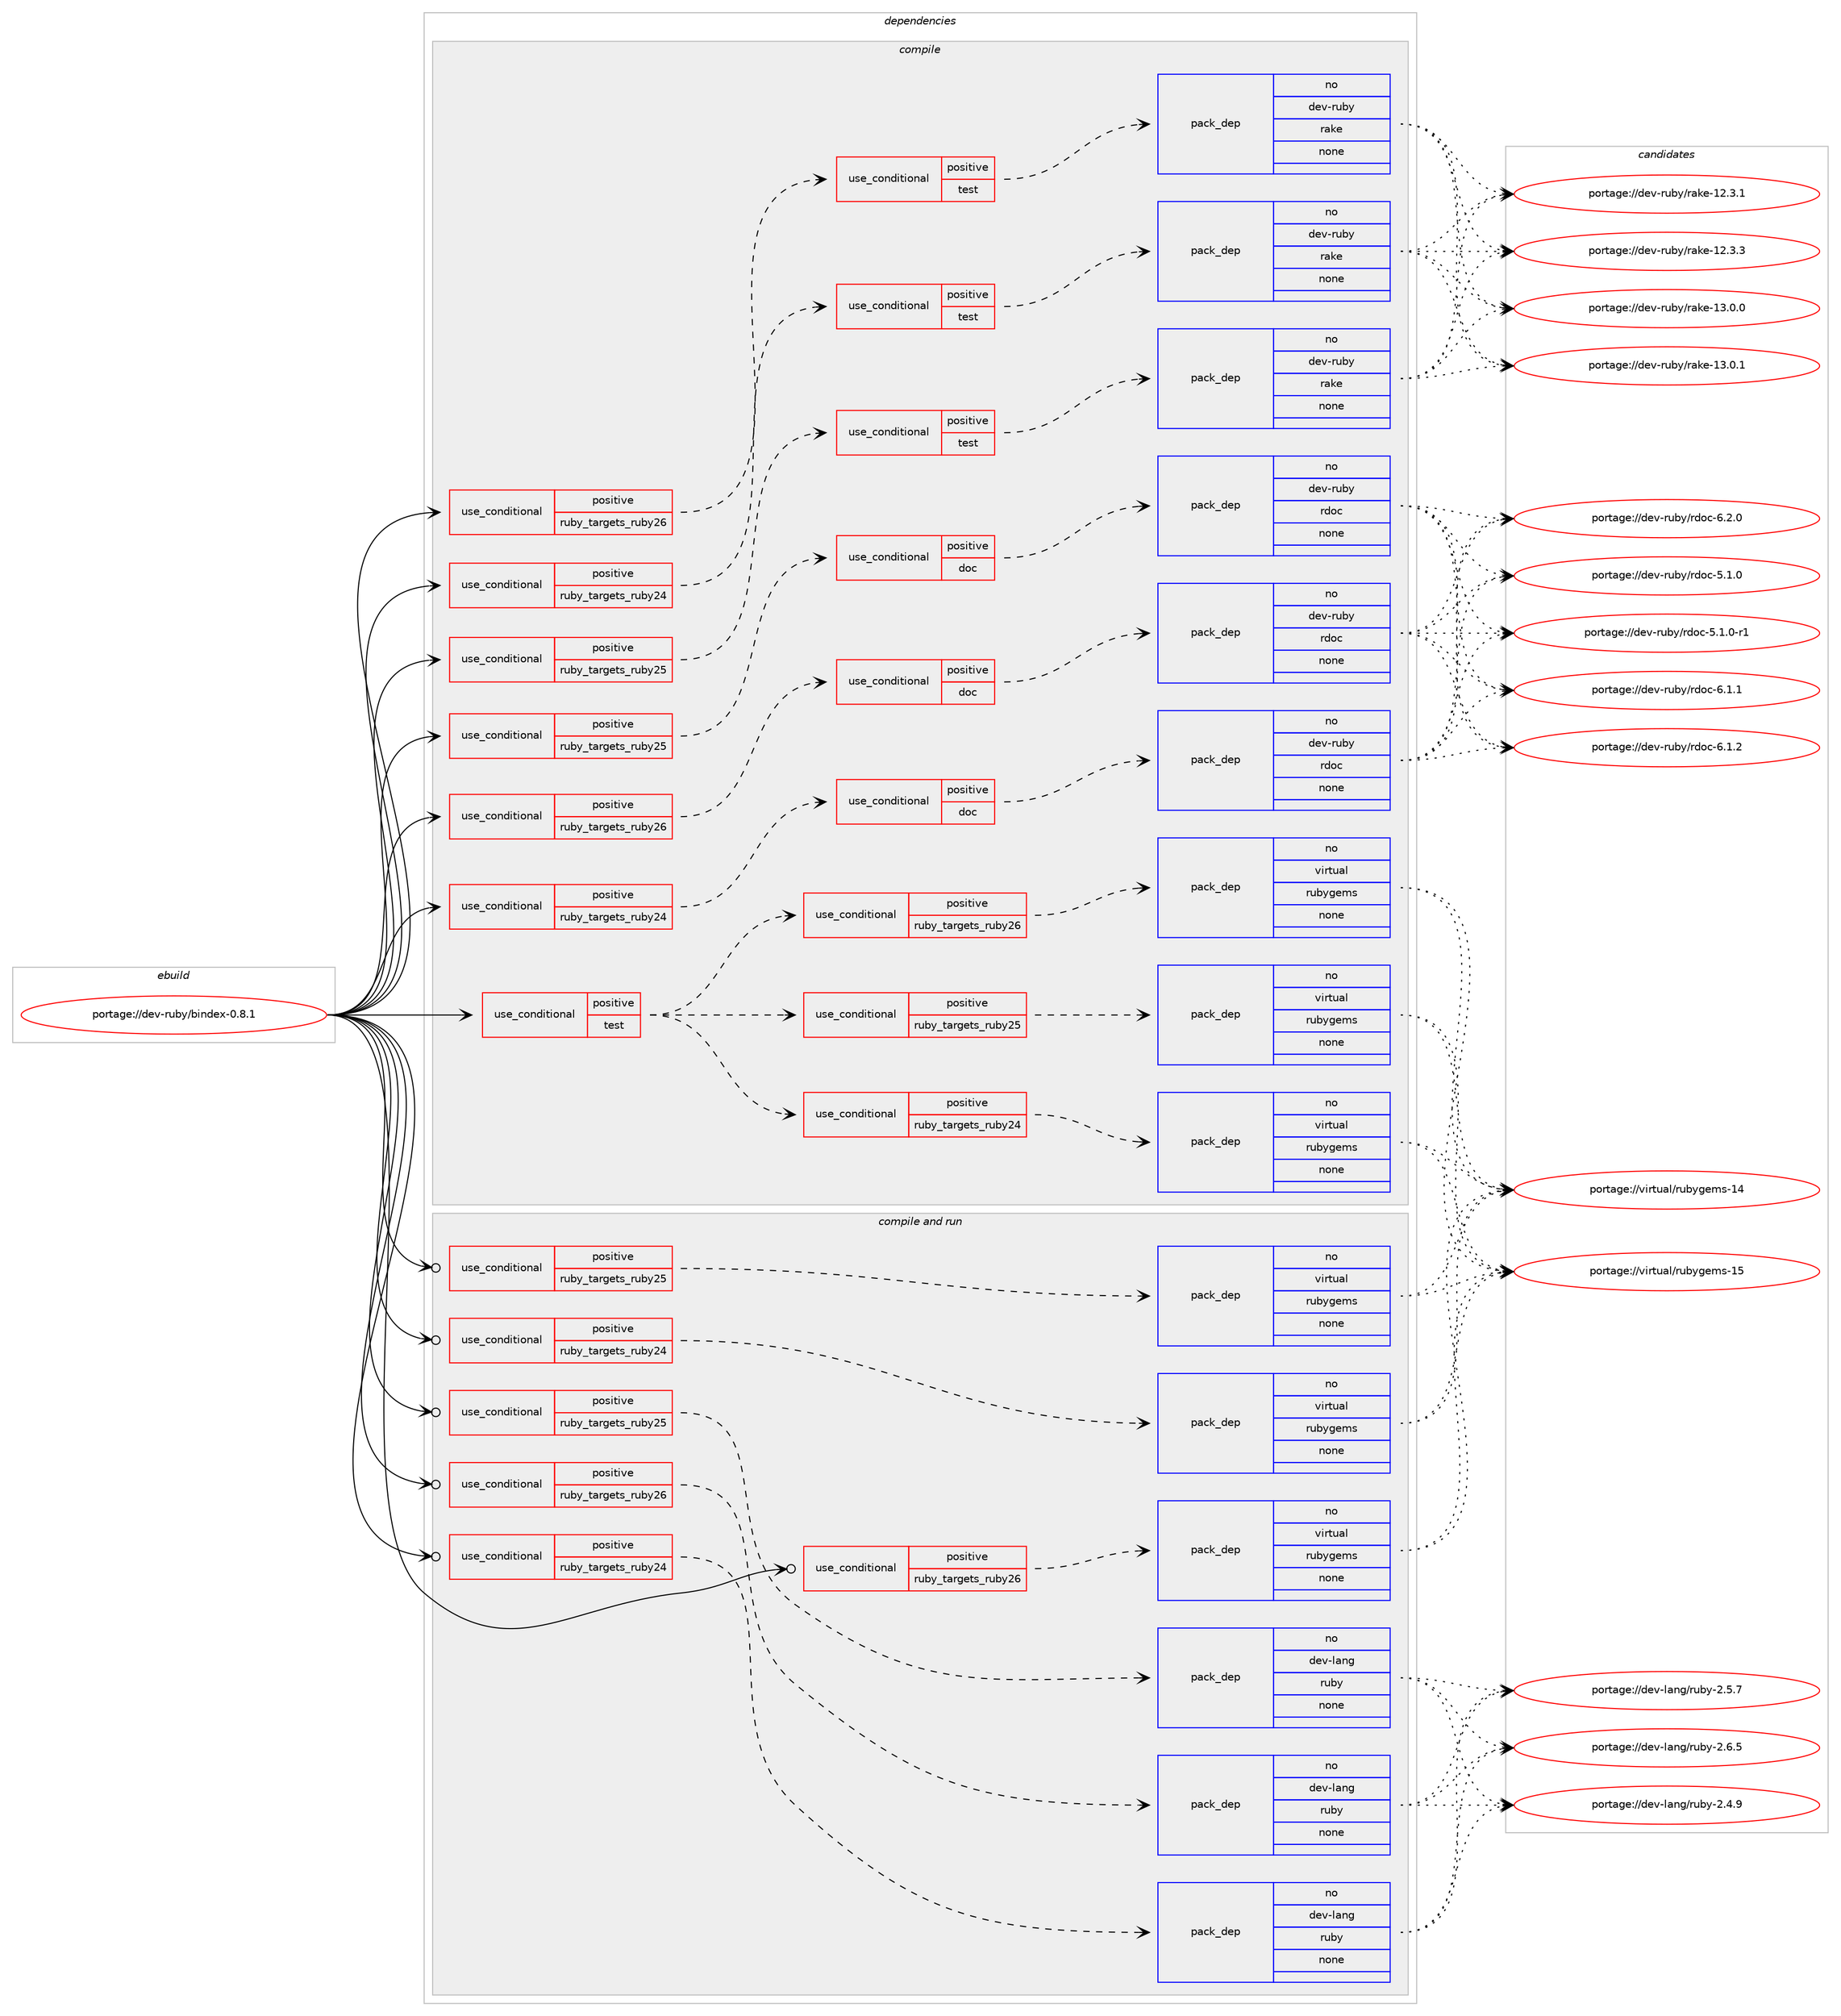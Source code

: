 digraph prolog {

# *************
# Graph options
# *************

newrank=true;
concentrate=true;
compound=true;
graph [rankdir=LR,fontname=Helvetica,fontsize=10,ranksep=1.5];#, ranksep=2.5, nodesep=0.2];
edge  [arrowhead=vee];
node  [fontname=Helvetica,fontsize=10];

# **********
# The ebuild
# **********

subgraph cluster_leftcol {
color=gray;
rank=same;
label=<<i>ebuild</i>>;
id [label="portage://dev-ruby/bindex-0.8.1", color=red, width=4, href="../dev-ruby/bindex-0.8.1.svg"];
}

# ****************
# The dependencies
# ****************

subgraph cluster_midcol {
color=gray;
label=<<i>dependencies</i>>;
subgraph cluster_compile {
fillcolor="#eeeeee";
style=filled;
label=<<i>compile</i>>;
subgraph cond48364 {
dependency213795 [label=<<TABLE BORDER="0" CELLBORDER="1" CELLSPACING="0" CELLPADDING="4"><TR><TD ROWSPAN="3" CELLPADDING="10">use_conditional</TD></TR><TR><TD>positive</TD></TR><TR><TD>ruby_targets_ruby24</TD></TR></TABLE>>, shape=none, color=red];
subgraph cond48365 {
dependency213796 [label=<<TABLE BORDER="0" CELLBORDER="1" CELLSPACING="0" CELLPADDING="4"><TR><TD ROWSPAN="3" CELLPADDING="10">use_conditional</TD></TR><TR><TD>positive</TD></TR><TR><TD>doc</TD></TR></TABLE>>, shape=none, color=red];
subgraph pack161959 {
dependency213797 [label=<<TABLE BORDER="0" CELLBORDER="1" CELLSPACING="0" CELLPADDING="4" WIDTH="220"><TR><TD ROWSPAN="6" CELLPADDING="30">pack_dep</TD></TR><TR><TD WIDTH="110">no</TD></TR><TR><TD>dev-ruby</TD></TR><TR><TD>rdoc</TD></TR><TR><TD>none</TD></TR><TR><TD></TD></TR></TABLE>>, shape=none, color=blue];
}
dependency213796:e -> dependency213797:w [weight=20,style="dashed",arrowhead="vee"];
}
dependency213795:e -> dependency213796:w [weight=20,style="dashed",arrowhead="vee"];
}
id:e -> dependency213795:w [weight=20,style="solid",arrowhead="vee"];
subgraph cond48366 {
dependency213798 [label=<<TABLE BORDER="0" CELLBORDER="1" CELLSPACING="0" CELLPADDING="4"><TR><TD ROWSPAN="3" CELLPADDING="10">use_conditional</TD></TR><TR><TD>positive</TD></TR><TR><TD>ruby_targets_ruby24</TD></TR></TABLE>>, shape=none, color=red];
subgraph cond48367 {
dependency213799 [label=<<TABLE BORDER="0" CELLBORDER="1" CELLSPACING="0" CELLPADDING="4"><TR><TD ROWSPAN="3" CELLPADDING="10">use_conditional</TD></TR><TR><TD>positive</TD></TR><TR><TD>test</TD></TR></TABLE>>, shape=none, color=red];
subgraph pack161960 {
dependency213800 [label=<<TABLE BORDER="0" CELLBORDER="1" CELLSPACING="0" CELLPADDING="4" WIDTH="220"><TR><TD ROWSPAN="6" CELLPADDING="30">pack_dep</TD></TR><TR><TD WIDTH="110">no</TD></TR><TR><TD>dev-ruby</TD></TR><TR><TD>rake</TD></TR><TR><TD>none</TD></TR><TR><TD></TD></TR></TABLE>>, shape=none, color=blue];
}
dependency213799:e -> dependency213800:w [weight=20,style="dashed",arrowhead="vee"];
}
dependency213798:e -> dependency213799:w [weight=20,style="dashed",arrowhead="vee"];
}
id:e -> dependency213798:w [weight=20,style="solid",arrowhead="vee"];
subgraph cond48368 {
dependency213801 [label=<<TABLE BORDER="0" CELLBORDER="1" CELLSPACING="0" CELLPADDING="4"><TR><TD ROWSPAN="3" CELLPADDING="10">use_conditional</TD></TR><TR><TD>positive</TD></TR><TR><TD>ruby_targets_ruby25</TD></TR></TABLE>>, shape=none, color=red];
subgraph cond48369 {
dependency213802 [label=<<TABLE BORDER="0" CELLBORDER="1" CELLSPACING="0" CELLPADDING="4"><TR><TD ROWSPAN="3" CELLPADDING="10">use_conditional</TD></TR><TR><TD>positive</TD></TR><TR><TD>doc</TD></TR></TABLE>>, shape=none, color=red];
subgraph pack161961 {
dependency213803 [label=<<TABLE BORDER="0" CELLBORDER="1" CELLSPACING="0" CELLPADDING="4" WIDTH="220"><TR><TD ROWSPAN="6" CELLPADDING="30">pack_dep</TD></TR><TR><TD WIDTH="110">no</TD></TR><TR><TD>dev-ruby</TD></TR><TR><TD>rdoc</TD></TR><TR><TD>none</TD></TR><TR><TD></TD></TR></TABLE>>, shape=none, color=blue];
}
dependency213802:e -> dependency213803:w [weight=20,style="dashed",arrowhead="vee"];
}
dependency213801:e -> dependency213802:w [weight=20,style="dashed",arrowhead="vee"];
}
id:e -> dependency213801:w [weight=20,style="solid",arrowhead="vee"];
subgraph cond48370 {
dependency213804 [label=<<TABLE BORDER="0" CELLBORDER="1" CELLSPACING="0" CELLPADDING="4"><TR><TD ROWSPAN="3" CELLPADDING="10">use_conditional</TD></TR><TR><TD>positive</TD></TR><TR><TD>ruby_targets_ruby25</TD></TR></TABLE>>, shape=none, color=red];
subgraph cond48371 {
dependency213805 [label=<<TABLE BORDER="0" CELLBORDER="1" CELLSPACING="0" CELLPADDING="4"><TR><TD ROWSPAN="3" CELLPADDING="10">use_conditional</TD></TR><TR><TD>positive</TD></TR><TR><TD>test</TD></TR></TABLE>>, shape=none, color=red];
subgraph pack161962 {
dependency213806 [label=<<TABLE BORDER="0" CELLBORDER="1" CELLSPACING="0" CELLPADDING="4" WIDTH="220"><TR><TD ROWSPAN="6" CELLPADDING="30">pack_dep</TD></TR><TR><TD WIDTH="110">no</TD></TR><TR><TD>dev-ruby</TD></TR><TR><TD>rake</TD></TR><TR><TD>none</TD></TR><TR><TD></TD></TR></TABLE>>, shape=none, color=blue];
}
dependency213805:e -> dependency213806:w [weight=20,style="dashed",arrowhead="vee"];
}
dependency213804:e -> dependency213805:w [weight=20,style="dashed",arrowhead="vee"];
}
id:e -> dependency213804:w [weight=20,style="solid",arrowhead="vee"];
subgraph cond48372 {
dependency213807 [label=<<TABLE BORDER="0" CELLBORDER="1" CELLSPACING="0" CELLPADDING="4"><TR><TD ROWSPAN="3" CELLPADDING="10">use_conditional</TD></TR><TR><TD>positive</TD></TR><TR><TD>ruby_targets_ruby26</TD></TR></TABLE>>, shape=none, color=red];
subgraph cond48373 {
dependency213808 [label=<<TABLE BORDER="0" CELLBORDER="1" CELLSPACING="0" CELLPADDING="4"><TR><TD ROWSPAN="3" CELLPADDING="10">use_conditional</TD></TR><TR><TD>positive</TD></TR><TR><TD>doc</TD></TR></TABLE>>, shape=none, color=red];
subgraph pack161963 {
dependency213809 [label=<<TABLE BORDER="0" CELLBORDER="1" CELLSPACING="0" CELLPADDING="4" WIDTH="220"><TR><TD ROWSPAN="6" CELLPADDING="30">pack_dep</TD></TR><TR><TD WIDTH="110">no</TD></TR><TR><TD>dev-ruby</TD></TR><TR><TD>rdoc</TD></TR><TR><TD>none</TD></TR><TR><TD></TD></TR></TABLE>>, shape=none, color=blue];
}
dependency213808:e -> dependency213809:w [weight=20,style="dashed",arrowhead="vee"];
}
dependency213807:e -> dependency213808:w [weight=20,style="dashed",arrowhead="vee"];
}
id:e -> dependency213807:w [weight=20,style="solid",arrowhead="vee"];
subgraph cond48374 {
dependency213810 [label=<<TABLE BORDER="0" CELLBORDER="1" CELLSPACING="0" CELLPADDING="4"><TR><TD ROWSPAN="3" CELLPADDING="10">use_conditional</TD></TR><TR><TD>positive</TD></TR><TR><TD>ruby_targets_ruby26</TD></TR></TABLE>>, shape=none, color=red];
subgraph cond48375 {
dependency213811 [label=<<TABLE BORDER="0" CELLBORDER="1" CELLSPACING="0" CELLPADDING="4"><TR><TD ROWSPAN="3" CELLPADDING="10">use_conditional</TD></TR><TR><TD>positive</TD></TR><TR><TD>test</TD></TR></TABLE>>, shape=none, color=red];
subgraph pack161964 {
dependency213812 [label=<<TABLE BORDER="0" CELLBORDER="1" CELLSPACING="0" CELLPADDING="4" WIDTH="220"><TR><TD ROWSPAN="6" CELLPADDING="30">pack_dep</TD></TR><TR><TD WIDTH="110">no</TD></TR><TR><TD>dev-ruby</TD></TR><TR><TD>rake</TD></TR><TR><TD>none</TD></TR><TR><TD></TD></TR></TABLE>>, shape=none, color=blue];
}
dependency213811:e -> dependency213812:w [weight=20,style="dashed",arrowhead="vee"];
}
dependency213810:e -> dependency213811:w [weight=20,style="dashed",arrowhead="vee"];
}
id:e -> dependency213810:w [weight=20,style="solid",arrowhead="vee"];
subgraph cond48376 {
dependency213813 [label=<<TABLE BORDER="0" CELLBORDER="1" CELLSPACING="0" CELLPADDING="4"><TR><TD ROWSPAN="3" CELLPADDING="10">use_conditional</TD></TR><TR><TD>positive</TD></TR><TR><TD>test</TD></TR></TABLE>>, shape=none, color=red];
subgraph cond48377 {
dependency213814 [label=<<TABLE BORDER="0" CELLBORDER="1" CELLSPACING="0" CELLPADDING="4"><TR><TD ROWSPAN="3" CELLPADDING="10">use_conditional</TD></TR><TR><TD>positive</TD></TR><TR><TD>ruby_targets_ruby24</TD></TR></TABLE>>, shape=none, color=red];
subgraph pack161965 {
dependency213815 [label=<<TABLE BORDER="0" CELLBORDER="1" CELLSPACING="0" CELLPADDING="4" WIDTH="220"><TR><TD ROWSPAN="6" CELLPADDING="30">pack_dep</TD></TR><TR><TD WIDTH="110">no</TD></TR><TR><TD>virtual</TD></TR><TR><TD>rubygems</TD></TR><TR><TD>none</TD></TR><TR><TD></TD></TR></TABLE>>, shape=none, color=blue];
}
dependency213814:e -> dependency213815:w [weight=20,style="dashed",arrowhead="vee"];
}
dependency213813:e -> dependency213814:w [weight=20,style="dashed",arrowhead="vee"];
subgraph cond48378 {
dependency213816 [label=<<TABLE BORDER="0" CELLBORDER="1" CELLSPACING="0" CELLPADDING="4"><TR><TD ROWSPAN="3" CELLPADDING="10">use_conditional</TD></TR><TR><TD>positive</TD></TR><TR><TD>ruby_targets_ruby25</TD></TR></TABLE>>, shape=none, color=red];
subgraph pack161966 {
dependency213817 [label=<<TABLE BORDER="0" CELLBORDER="1" CELLSPACING="0" CELLPADDING="4" WIDTH="220"><TR><TD ROWSPAN="6" CELLPADDING="30">pack_dep</TD></TR><TR><TD WIDTH="110">no</TD></TR><TR><TD>virtual</TD></TR><TR><TD>rubygems</TD></TR><TR><TD>none</TD></TR><TR><TD></TD></TR></TABLE>>, shape=none, color=blue];
}
dependency213816:e -> dependency213817:w [weight=20,style="dashed",arrowhead="vee"];
}
dependency213813:e -> dependency213816:w [weight=20,style="dashed",arrowhead="vee"];
subgraph cond48379 {
dependency213818 [label=<<TABLE BORDER="0" CELLBORDER="1" CELLSPACING="0" CELLPADDING="4"><TR><TD ROWSPAN="3" CELLPADDING="10">use_conditional</TD></TR><TR><TD>positive</TD></TR><TR><TD>ruby_targets_ruby26</TD></TR></TABLE>>, shape=none, color=red];
subgraph pack161967 {
dependency213819 [label=<<TABLE BORDER="0" CELLBORDER="1" CELLSPACING="0" CELLPADDING="4" WIDTH="220"><TR><TD ROWSPAN="6" CELLPADDING="30">pack_dep</TD></TR><TR><TD WIDTH="110">no</TD></TR><TR><TD>virtual</TD></TR><TR><TD>rubygems</TD></TR><TR><TD>none</TD></TR><TR><TD></TD></TR></TABLE>>, shape=none, color=blue];
}
dependency213818:e -> dependency213819:w [weight=20,style="dashed",arrowhead="vee"];
}
dependency213813:e -> dependency213818:w [weight=20,style="dashed",arrowhead="vee"];
}
id:e -> dependency213813:w [weight=20,style="solid",arrowhead="vee"];
}
subgraph cluster_compileandrun {
fillcolor="#eeeeee";
style=filled;
label=<<i>compile and run</i>>;
subgraph cond48380 {
dependency213820 [label=<<TABLE BORDER="0" CELLBORDER="1" CELLSPACING="0" CELLPADDING="4"><TR><TD ROWSPAN="3" CELLPADDING="10">use_conditional</TD></TR><TR><TD>positive</TD></TR><TR><TD>ruby_targets_ruby24</TD></TR></TABLE>>, shape=none, color=red];
subgraph pack161968 {
dependency213821 [label=<<TABLE BORDER="0" CELLBORDER="1" CELLSPACING="0" CELLPADDING="4" WIDTH="220"><TR><TD ROWSPAN="6" CELLPADDING="30">pack_dep</TD></TR><TR><TD WIDTH="110">no</TD></TR><TR><TD>dev-lang</TD></TR><TR><TD>ruby</TD></TR><TR><TD>none</TD></TR><TR><TD></TD></TR></TABLE>>, shape=none, color=blue];
}
dependency213820:e -> dependency213821:w [weight=20,style="dashed",arrowhead="vee"];
}
id:e -> dependency213820:w [weight=20,style="solid",arrowhead="odotvee"];
subgraph cond48381 {
dependency213822 [label=<<TABLE BORDER="0" CELLBORDER="1" CELLSPACING="0" CELLPADDING="4"><TR><TD ROWSPAN="3" CELLPADDING="10">use_conditional</TD></TR><TR><TD>positive</TD></TR><TR><TD>ruby_targets_ruby24</TD></TR></TABLE>>, shape=none, color=red];
subgraph pack161969 {
dependency213823 [label=<<TABLE BORDER="0" CELLBORDER="1" CELLSPACING="0" CELLPADDING="4" WIDTH="220"><TR><TD ROWSPAN="6" CELLPADDING="30">pack_dep</TD></TR><TR><TD WIDTH="110">no</TD></TR><TR><TD>virtual</TD></TR><TR><TD>rubygems</TD></TR><TR><TD>none</TD></TR><TR><TD></TD></TR></TABLE>>, shape=none, color=blue];
}
dependency213822:e -> dependency213823:w [weight=20,style="dashed",arrowhead="vee"];
}
id:e -> dependency213822:w [weight=20,style="solid",arrowhead="odotvee"];
subgraph cond48382 {
dependency213824 [label=<<TABLE BORDER="0" CELLBORDER="1" CELLSPACING="0" CELLPADDING="4"><TR><TD ROWSPAN="3" CELLPADDING="10">use_conditional</TD></TR><TR><TD>positive</TD></TR><TR><TD>ruby_targets_ruby25</TD></TR></TABLE>>, shape=none, color=red];
subgraph pack161970 {
dependency213825 [label=<<TABLE BORDER="0" CELLBORDER="1" CELLSPACING="0" CELLPADDING="4" WIDTH="220"><TR><TD ROWSPAN="6" CELLPADDING="30">pack_dep</TD></TR><TR><TD WIDTH="110">no</TD></TR><TR><TD>dev-lang</TD></TR><TR><TD>ruby</TD></TR><TR><TD>none</TD></TR><TR><TD></TD></TR></TABLE>>, shape=none, color=blue];
}
dependency213824:e -> dependency213825:w [weight=20,style="dashed",arrowhead="vee"];
}
id:e -> dependency213824:w [weight=20,style="solid",arrowhead="odotvee"];
subgraph cond48383 {
dependency213826 [label=<<TABLE BORDER="0" CELLBORDER="1" CELLSPACING="0" CELLPADDING="4"><TR><TD ROWSPAN="3" CELLPADDING="10">use_conditional</TD></TR><TR><TD>positive</TD></TR><TR><TD>ruby_targets_ruby25</TD></TR></TABLE>>, shape=none, color=red];
subgraph pack161971 {
dependency213827 [label=<<TABLE BORDER="0" CELLBORDER="1" CELLSPACING="0" CELLPADDING="4" WIDTH="220"><TR><TD ROWSPAN="6" CELLPADDING="30">pack_dep</TD></TR><TR><TD WIDTH="110">no</TD></TR><TR><TD>virtual</TD></TR><TR><TD>rubygems</TD></TR><TR><TD>none</TD></TR><TR><TD></TD></TR></TABLE>>, shape=none, color=blue];
}
dependency213826:e -> dependency213827:w [weight=20,style="dashed",arrowhead="vee"];
}
id:e -> dependency213826:w [weight=20,style="solid",arrowhead="odotvee"];
subgraph cond48384 {
dependency213828 [label=<<TABLE BORDER="0" CELLBORDER="1" CELLSPACING="0" CELLPADDING="4"><TR><TD ROWSPAN="3" CELLPADDING="10">use_conditional</TD></TR><TR><TD>positive</TD></TR><TR><TD>ruby_targets_ruby26</TD></TR></TABLE>>, shape=none, color=red];
subgraph pack161972 {
dependency213829 [label=<<TABLE BORDER="0" CELLBORDER="1" CELLSPACING="0" CELLPADDING="4" WIDTH="220"><TR><TD ROWSPAN="6" CELLPADDING="30">pack_dep</TD></TR><TR><TD WIDTH="110">no</TD></TR><TR><TD>dev-lang</TD></TR><TR><TD>ruby</TD></TR><TR><TD>none</TD></TR><TR><TD></TD></TR></TABLE>>, shape=none, color=blue];
}
dependency213828:e -> dependency213829:w [weight=20,style="dashed",arrowhead="vee"];
}
id:e -> dependency213828:w [weight=20,style="solid",arrowhead="odotvee"];
subgraph cond48385 {
dependency213830 [label=<<TABLE BORDER="0" CELLBORDER="1" CELLSPACING="0" CELLPADDING="4"><TR><TD ROWSPAN="3" CELLPADDING="10">use_conditional</TD></TR><TR><TD>positive</TD></TR><TR><TD>ruby_targets_ruby26</TD></TR></TABLE>>, shape=none, color=red];
subgraph pack161973 {
dependency213831 [label=<<TABLE BORDER="0" CELLBORDER="1" CELLSPACING="0" CELLPADDING="4" WIDTH="220"><TR><TD ROWSPAN="6" CELLPADDING="30">pack_dep</TD></TR><TR><TD WIDTH="110">no</TD></TR><TR><TD>virtual</TD></TR><TR><TD>rubygems</TD></TR><TR><TD>none</TD></TR><TR><TD></TD></TR></TABLE>>, shape=none, color=blue];
}
dependency213830:e -> dependency213831:w [weight=20,style="dashed",arrowhead="vee"];
}
id:e -> dependency213830:w [weight=20,style="solid",arrowhead="odotvee"];
}
subgraph cluster_run {
fillcolor="#eeeeee";
style=filled;
label=<<i>run</i>>;
}
}

# **************
# The candidates
# **************

subgraph cluster_choices {
rank=same;
color=gray;
label=<<i>candidates</i>>;

subgraph choice161959 {
color=black;
nodesep=1;
choiceportage10010111845114117981214711410011199455346494648 [label="portage://dev-ruby/rdoc-5.1.0", color=red, width=4,href="../dev-ruby/rdoc-5.1.0.svg"];
choiceportage100101118451141179812147114100111994553464946484511449 [label="portage://dev-ruby/rdoc-5.1.0-r1", color=red, width=4,href="../dev-ruby/rdoc-5.1.0-r1.svg"];
choiceportage10010111845114117981214711410011199455446494649 [label="portage://dev-ruby/rdoc-6.1.1", color=red, width=4,href="../dev-ruby/rdoc-6.1.1.svg"];
choiceportage10010111845114117981214711410011199455446494650 [label="portage://dev-ruby/rdoc-6.1.2", color=red, width=4,href="../dev-ruby/rdoc-6.1.2.svg"];
choiceportage10010111845114117981214711410011199455446504648 [label="portage://dev-ruby/rdoc-6.2.0", color=red, width=4,href="../dev-ruby/rdoc-6.2.0.svg"];
dependency213797:e -> choiceportage10010111845114117981214711410011199455346494648:w [style=dotted,weight="100"];
dependency213797:e -> choiceportage100101118451141179812147114100111994553464946484511449:w [style=dotted,weight="100"];
dependency213797:e -> choiceportage10010111845114117981214711410011199455446494649:w [style=dotted,weight="100"];
dependency213797:e -> choiceportage10010111845114117981214711410011199455446494650:w [style=dotted,weight="100"];
dependency213797:e -> choiceportage10010111845114117981214711410011199455446504648:w [style=dotted,weight="100"];
}
subgraph choice161960 {
color=black;
nodesep=1;
choiceportage1001011184511411798121471149710710145495046514649 [label="portage://dev-ruby/rake-12.3.1", color=red, width=4,href="../dev-ruby/rake-12.3.1.svg"];
choiceportage1001011184511411798121471149710710145495046514651 [label="portage://dev-ruby/rake-12.3.3", color=red, width=4,href="../dev-ruby/rake-12.3.3.svg"];
choiceportage1001011184511411798121471149710710145495146484648 [label="portage://dev-ruby/rake-13.0.0", color=red, width=4,href="../dev-ruby/rake-13.0.0.svg"];
choiceportage1001011184511411798121471149710710145495146484649 [label="portage://dev-ruby/rake-13.0.1", color=red, width=4,href="../dev-ruby/rake-13.0.1.svg"];
dependency213800:e -> choiceportage1001011184511411798121471149710710145495046514649:w [style=dotted,weight="100"];
dependency213800:e -> choiceportage1001011184511411798121471149710710145495046514651:w [style=dotted,weight="100"];
dependency213800:e -> choiceportage1001011184511411798121471149710710145495146484648:w [style=dotted,weight="100"];
dependency213800:e -> choiceportage1001011184511411798121471149710710145495146484649:w [style=dotted,weight="100"];
}
subgraph choice161961 {
color=black;
nodesep=1;
choiceportage10010111845114117981214711410011199455346494648 [label="portage://dev-ruby/rdoc-5.1.0", color=red, width=4,href="../dev-ruby/rdoc-5.1.0.svg"];
choiceportage100101118451141179812147114100111994553464946484511449 [label="portage://dev-ruby/rdoc-5.1.0-r1", color=red, width=4,href="../dev-ruby/rdoc-5.1.0-r1.svg"];
choiceportage10010111845114117981214711410011199455446494649 [label="portage://dev-ruby/rdoc-6.1.1", color=red, width=4,href="../dev-ruby/rdoc-6.1.1.svg"];
choiceportage10010111845114117981214711410011199455446494650 [label="portage://dev-ruby/rdoc-6.1.2", color=red, width=4,href="../dev-ruby/rdoc-6.1.2.svg"];
choiceportage10010111845114117981214711410011199455446504648 [label="portage://dev-ruby/rdoc-6.2.0", color=red, width=4,href="../dev-ruby/rdoc-6.2.0.svg"];
dependency213803:e -> choiceportage10010111845114117981214711410011199455346494648:w [style=dotted,weight="100"];
dependency213803:e -> choiceportage100101118451141179812147114100111994553464946484511449:w [style=dotted,weight="100"];
dependency213803:e -> choiceportage10010111845114117981214711410011199455446494649:w [style=dotted,weight="100"];
dependency213803:e -> choiceportage10010111845114117981214711410011199455446494650:w [style=dotted,weight="100"];
dependency213803:e -> choiceportage10010111845114117981214711410011199455446504648:w [style=dotted,weight="100"];
}
subgraph choice161962 {
color=black;
nodesep=1;
choiceportage1001011184511411798121471149710710145495046514649 [label="portage://dev-ruby/rake-12.3.1", color=red, width=4,href="../dev-ruby/rake-12.3.1.svg"];
choiceportage1001011184511411798121471149710710145495046514651 [label="portage://dev-ruby/rake-12.3.3", color=red, width=4,href="../dev-ruby/rake-12.3.3.svg"];
choiceportage1001011184511411798121471149710710145495146484648 [label="portage://dev-ruby/rake-13.0.0", color=red, width=4,href="../dev-ruby/rake-13.0.0.svg"];
choiceportage1001011184511411798121471149710710145495146484649 [label="portage://dev-ruby/rake-13.0.1", color=red, width=4,href="../dev-ruby/rake-13.0.1.svg"];
dependency213806:e -> choiceportage1001011184511411798121471149710710145495046514649:w [style=dotted,weight="100"];
dependency213806:e -> choiceportage1001011184511411798121471149710710145495046514651:w [style=dotted,weight="100"];
dependency213806:e -> choiceportage1001011184511411798121471149710710145495146484648:w [style=dotted,weight="100"];
dependency213806:e -> choiceportage1001011184511411798121471149710710145495146484649:w [style=dotted,weight="100"];
}
subgraph choice161963 {
color=black;
nodesep=1;
choiceportage10010111845114117981214711410011199455346494648 [label="portage://dev-ruby/rdoc-5.1.0", color=red, width=4,href="../dev-ruby/rdoc-5.1.0.svg"];
choiceportage100101118451141179812147114100111994553464946484511449 [label="portage://dev-ruby/rdoc-5.1.0-r1", color=red, width=4,href="../dev-ruby/rdoc-5.1.0-r1.svg"];
choiceportage10010111845114117981214711410011199455446494649 [label="portage://dev-ruby/rdoc-6.1.1", color=red, width=4,href="../dev-ruby/rdoc-6.1.1.svg"];
choiceportage10010111845114117981214711410011199455446494650 [label="portage://dev-ruby/rdoc-6.1.2", color=red, width=4,href="../dev-ruby/rdoc-6.1.2.svg"];
choiceportage10010111845114117981214711410011199455446504648 [label="portage://dev-ruby/rdoc-6.2.0", color=red, width=4,href="../dev-ruby/rdoc-6.2.0.svg"];
dependency213809:e -> choiceportage10010111845114117981214711410011199455346494648:w [style=dotted,weight="100"];
dependency213809:e -> choiceportage100101118451141179812147114100111994553464946484511449:w [style=dotted,weight="100"];
dependency213809:e -> choiceportage10010111845114117981214711410011199455446494649:w [style=dotted,weight="100"];
dependency213809:e -> choiceportage10010111845114117981214711410011199455446494650:w [style=dotted,weight="100"];
dependency213809:e -> choiceportage10010111845114117981214711410011199455446504648:w [style=dotted,weight="100"];
}
subgraph choice161964 {
color=black;
nodesep=1;
choiceportage1001011184511411798121471149710710145495046514649 [label="portage://dev-ruby/rake-12.3.1", color=red, width=4,href="../dev-ruby/rake-12.3.1.svg"];
choiceportage1001011184511411798121471149710710145495046514651 [label="portage://dev-ruby/rake-12.3.3", color=red, width=4,href="../dev-ruby/rake-12.3.3.svg"];
choiceportage1001011184511411798121471149710710145495146484648 [label="portage://dev-ruby/rake-13.0.0", color=red, width=4,href="../dev-ruby/rake-13.0.0.svg"];
choiceportage1001011184511411798121471149710710145495146484649 [label="portage://dev-ruby/rake-13.0.1", color=red, width=4,href="../dev-ruby/rake-13.0.1.svg"];
dependency213812:e -> choiceportage1001011184511411798121471149710710145495046514649:w [style=dotted,weight="100"];
dependency213812:e -> choiceportage1001011184511411798121471149710710145495046514651:w [style=dotted,weight="100"];
dependency213812:e -> choiceportage1001011184511411798121471149710710145495146484648:w [style=dotted,weight="100"];
dependency213812:e -> choiceportage1001011184511411798121471149710710145495146484649:w [style=dotted,weight="100"];
}
subgraph choice161965 {
color=black;
nodesep=1;
choiceportage118105114116117971084711411798121103101109115454952 [label="portage://virtual/rubygems-14", color=red, width=4,href="../virtual/rubygems-14.svg"];
choiceportage118105114116117971084711411798121103101109115454953 [label="portage://virtual/rubygems-15", color=red, width=4,href="../virtual/rubygems-15.svg"];
dependency213815:e -> choiceportage118105114116117971084711411798121103101109115454952:w [style=dotted,weight="100"];
dependency213815:e -> choiceportage118105114116117971084711411798121103101109115454953:w [style=dotted,weight="100"];
}
subgraph choice161966 {
color=black;
nodesep=1;
choiceportage118105114116117971084711411798121103101109115454952 [label="portage://virtual/rubygems-14", color=red, width=4,href="../virtual/rubygems-14.svg"];
choiceportage118105114116117971084711411798121103101109115454953 [label="portage://virtual/rubygems-15", color=red, width=4,href="../virtual/rubygems-15.svg"];
dependency213817:e -> choiceportage118105114116117971084711411798121103101109115454952:w [style=dotted,weight="100"];
dependency213817:e -> choiceportage118105114116117971084711411798121103101109115454953:w [style=dotted,weight="100"];
}
subgraph choice161967 {
color=black;
nodesep=1;
choiceportage118105114116117971084711411798121103101109115454952 [label="portage://virtual/rubygems-14", color=red, width=4,href="../virtual/rubygems-14.svg"];
choiceportage118105114116117971084711411798121103101109115454953 [label="portage://virtual/rubygems-15", color=red, width=4,href="../virtual/rubygems-15.svg"];
dependency213819:e -> choiceportage118105114116117971084711411798121103101109115454952:w [style=dotted,weight="100"];
dependency213819:e -> choiceportage118105114116117971084711411798121103101109115454953:w [style=dotted,weight="100"];
}
subgraph choice161968 {
color=black;
nodesep=1;
choiceportage10010111845108971101034711411798121455046524657 [label="portage://dev-lang/ruby-2.4.9", color=red, width=4,href="../dev-lang/ruby-2.4.9.svg"];
choiceportage10010111845108971101034711411798121455046534655 [label="portage://dev-lang/ruby-2.5.7", color=red, width=4,href="../dev-lang/ruby-2.5.7.svg"];
choiceportage10010111845108971101034711411798121455046544653 [label="portage://dev-lang/ruby-2.6.5", color=red, width=4,href="../dev-lang/ruby-2.6.5.svg"];
dependency213821:e -> choiceportage10010111845108971101034711411798121455046524657:w [style=dotted,weight="100"];
dependency213821:e -> choiceportage10010111845108971101034711411798121455046534655:w [style=dotted,weight="100"];
dependency213821:e -> choiceportage10010111845108971101034711411798121455046544653:w [style=dotted,weight="100"];
}
subgraph choice161969 {
color=black;
nodesep=1;
choiceportage118105114116117971084711411798121103101109115454952 [label="portage://virtual/rubygems-14", color=red, width=4,href="../virtual/rubygems-14.svg"];
choiceportage118105114116117971084711411798121103101109115454953 [label="portage://virtual/rubygems-15", color=red, width=4,href="../virtual/rubygems-15.svg"];
dependency213823:e -> choiceportage118105114116117971084711411798121103101109115454952:w [style=dotted,weight="100"];
dependency213823:e -> choiceportage118105114116117971084711411798121103101109115454953:w [style=dotted,weight="100"];
}
subgraph choice161970 {
color=black;
nodesep=1;
choiceportage10010111845108971101034711411798121455046524657 [label="portage://dev-lang/ruby-2.4.9", color=red, width=4,href="../dev-lang/ruby-2.4.9.svg"];
choiceportage10010111845108971101034711411798121455046534655 [label="portage://dev-lang/ruby-2.5.7", color=red, width=4,href="../dev-lang/ruby-2.5.7.svg"];
choiceportage10010111845108971101034711411798121455046544653 [label="portage://dev-lang/ruby-2.6.5", color=red, width=4,href="../dev-lang/ruby-2.6.5.svg"];
dependency213825:e -> choiceportage10010111845108971101034711411798121455046524657:w [style=dotted,weight="100"];
dependency213825:e -> choiceportage10010111845108971101034711411798121455046534655:w [style=dotted,weight="100"];
dependency213825:e -> choiceportage10010111845108971101034711411798121455046544653:w [style=dotted,weight="100"];
}
subgraph choice161971 {
color=black;
nodesep=1;
choiceportage118105114116117971084711411798121103101109115454952 [label="portage://virtual/rubygems-14", color=red, width=4,href="../virtual/rubygems-14.svg"];
choiceportage118105114116117971084711411798121103101109115454953 [label="portage://virtual/rubygems-15", color=red, width=4,href="../virtual/rubygems-15.svg"];
dependency213827:e -> choiceportage118105114116117971084711411798121103101109115454952:w [style=dotted,weight="100"];
dependency213827:e -> choiceportage118105114116117971084711411798121103101109115454953:w [style=dotted,weight="100"];
}
subgraph choice161972 {
color=black;
nodesep=1;
choiceportage10010111845108971101034711411798121455046524657 [label="portage://dev-lang/ruby-2.4.9", color=red, width=4,href="../dev-lang/ruby-2.4.9.svg"];
choiceportage10010111845108971101034711411798121455046534655 [label="portage://dev-lang/ruby-2.5.7", color=red, width=4,href="../dev-lang/ruby-2.5.7.svg"];
choiceportage10010111845108971101034711411798121455046544653 [label="portage://dev-lang/ruby-2.6.5", color=red, width=4,href="../dev-lang/ruby-2.6.5.svg"];
dependency213829:e -> choiceportage10010111845108971101034711411798121455046524657:w [style=dotted,weight="100"];
dependency213829:e -> choiceportage10010111845108971101034711411798121455046534655:w [style=dotted,weight="100"];
dependency213829:e -> choiceportage10010111845108971101034711411798121455046544653:w [style=dotted,weight="100"];
}
subgraph choice161973 {
color=black;
nodesep=1;
choiceportage118105114116117971084711411798121103101109115454952 [label="portage://virtual/rubygems-14", color=red, width=4,href="../virtual/rubygems-14.svg"];
choiceportage118105114116117971084711411798121103101109115454953 [label="portage://virtual/rubygems-15", color=red, width=4,href="../virtual/rubygems-15.svg"];
dependency213831:e -> choiceportage118105114116117971084711411798121103101109115454952:w [style=dotted,weight="100"];
dependency213831:e -> choiceportage118105114116117971084711411798121103101109115454953:w [style=dotted,weight="100"];
}
}

}
